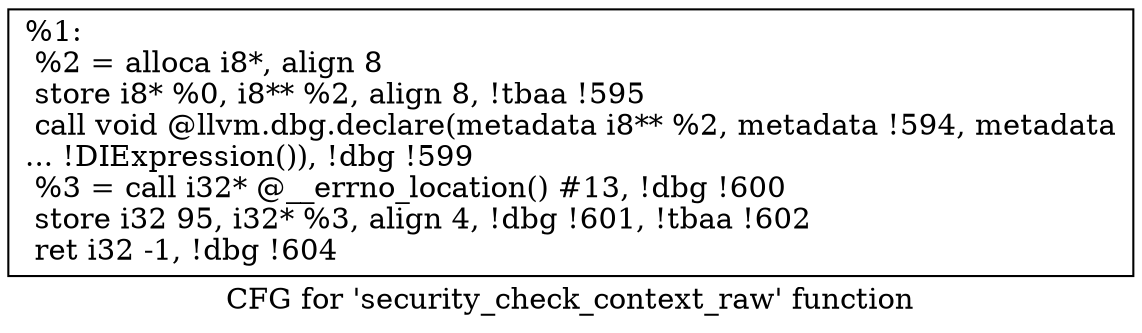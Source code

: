 digraph "CFG for 'security_check_context_raw' function" {
	label="CFG for 'security_check_context_raw' function";

	Node0xa3be80 [shape=record,label="{%1:\l  %2 = alloca i8*, align 8\l  store i8* %0, i8** %2, align 8, !tbaa !595\l  call void @llvm.dbg.declare(metadata i8** %2, metadata !594, metadata\l... !DIExpression()), !dbg !599\l  %3 = call i32* @__errno_location() #13, !dbg !600\l  store i32 95, i32* %3, align 4, !dbg !601, !tbaa !602\l  ret i32 -1, !dbg !604\l}"];
}
